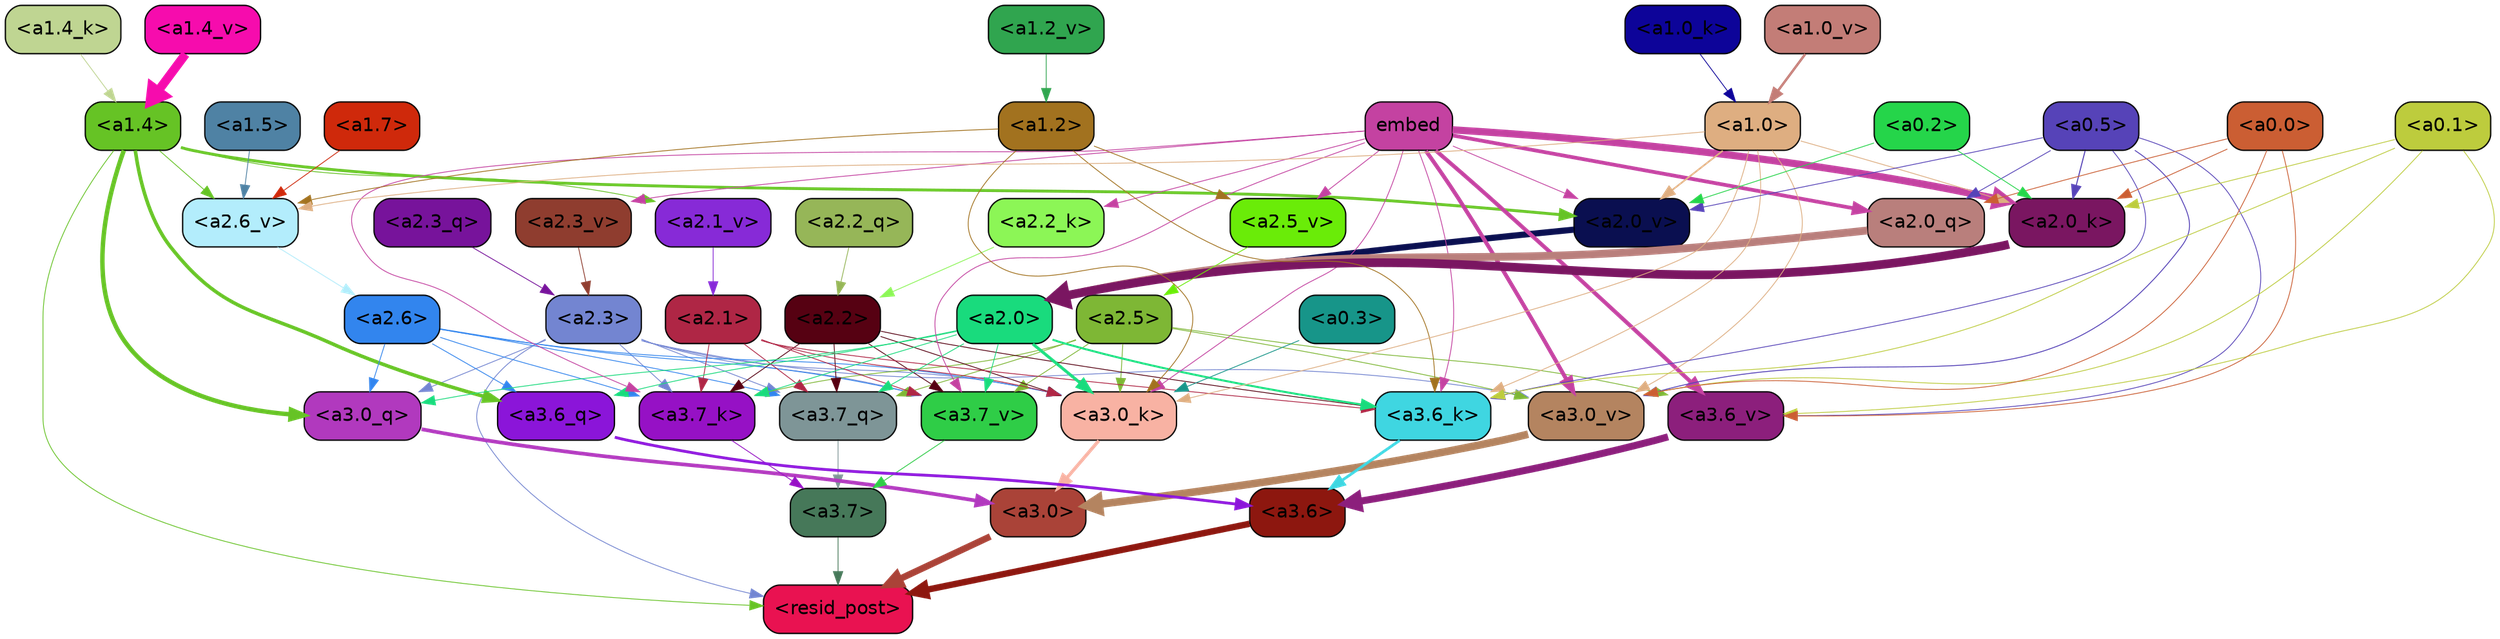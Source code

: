strict digraph "" {
	graph [bgcolor=transparent,
		layout=dot,
		overlap=false,
		splines=true
	];
	"<a3.7>"	[color=black,
		fillcolor="#467859",
		fontname=Helvetica,
		shape=box,
		style="filled, rounded"];
	"<resid_post>"	[color=black,
		fillcolor="#e91251",
		fontname=Helvetica,
		shape=box,
		style="filled, rounded"];
	"<a3.7>" -> "<resid_post>"	[color="#467859",
		penwidth=0.6];
	"<a3.6>"	[color=black,
		fillcolor="#8d170f",
		fontname=Helvetica,
		shape=box,
		style="filled, rounded"];
	"<a3.6>" -> "<resid_post>"	[color="#8d170f",
		penwidth=4.751612067222595];
	"<a3.0>"	[color=black,
		fillcolor="#aa4338",
		fontname=Helvetica,
		shape=box,
		style="filled, rounded"];
	"<a3.0>" -> "<resid_post>"	[color="#aa4338",
		penwidth=4.884142994880676];
	"<a2.3>"	[color=black,
		fillcolor="#7385d1",
		fontname=Helvetica,
		shape=box,
		style="filled, rounded"];
	"<a2.3>" -> "<resid_post>"	[color="#7385d1",
		penwidth=0.6];
	"<a3.7_q>"	[color=black,
		fillcolor="#7e9597",
		fontname=Helvetica,
		shape=box,
		style="filled, rounded"];
	"<a2.3>" -> "<a3.7_q>"	[color="#7385d1",
		penwidth=0.6];
	"<a3.0_q>"	[color=black,
		fillcolor="#b139be",
		fontname=Helvetica,
		shape=box,
		style="filled, rounded"];
	"<a2.3>" -> "<a3.0_q>"	[color="#7385d1",
		penwidth=0.6];
	"<a3.7_k>"	[color=black,
		fillcolor="#9611c5",
		fontname=Helvetica,
		shape=box,
		style="filled, rounded"];
	"<a2.3>" -> "<a3.7_k>"	[color="#7385d1",
		penwidth=0.6];
	"<a3.0_k>"	[color=black,
		fillcolor="#f8b2a3",
		fontname=Helvetica,
		shape=box,
		style="filled, rounded"];
	"<a2.3>" -> "<a3.0_k>"	[color="#7385d1",
		penwidth=0.6];
	"<a3.7_v>"	[color=black,
		fillcolor="#2fcd47",
		fontname=Helvetica,
		shape=box,
		style="filled, rounded"];
	"<a2.3>" -> "<a3.7_v>"	[color="#7385d1",
		penwidth=0.6];
	"<a3.0_v>"	[color=black,
		fillcolor="#b48460",
		fontname=Helvetica,
		shape=box,
		style="filled, rounded"];
	"<a2.3>" -> "<a3.0_v>"	[color="#7385d1",
		penwidth=0.6];
	"<a1.4>"	[color=black,
		fillcolor="#66c325",
		fontname=Helvetica,
		shape=box,
		style="filled, rounded"];
	"<a1.4>" -> "<resid_post>"	[color="#66c325",
		penwidth=0.6];
	"<a3.6_q>"	[color=black,
		fillcolor="#8b15d9",
		fontname=Helvetica,
		shape=box,
		style="filled, rounded"];
	"<a1.4>" -> "<a3.6_q>"	[color="#66c325",
		penwidth=2.6469622254371643];
	"<a1.4>" -> "<a3.0_q>"	[color="#66c325",
		penwidth=3.3040847778320312];
	"<a2.6_v>"	[color=black,
		fillcolor="#b3edfc",
		fontname=Helvetica,
		shape=box,
		style="filled, rounded"];
	"<a1.4>" -> "<a2.6_v>"	[color="#66c325",
		penwidth=0.6];
	"<a2.1_v>"	[color=black,
		fillcolor="#872ad7",
		fontname=Helvetica,
		shape=box,
		style="filled, rounded"];
	"<a1.4>" -> "<a2.1_v>"	[color="#66c325",
		penwidth=0.6];
	"<a2.0_v>"	[color=black,
		fillcolor="#0a0f50",
		fontname=Helvetica,
		shape=box,
		style="filled, rounded"];
	"<a1.4>" -> "<a2.0_v>"	[color="#66c325",
		penwidth=2.1286070346832275];
	"<a3.7_q>" -> "<a3.7>"	[color="#7e9597",
		penwidth=0.6];
	"<a3.6_q>" -> "<a3.6>"	[color="#8b15d9",
		penwidth=2.091020345687866];
	"<a3.0_q>" -> "<a3.0>"	[color="#b139be",
		penwidth=2.7421876192092896];
	"<a3.7_k>" -> "<a3.7>"	[color="#9611c5",
		penwidth=0.6];
	"<a3.6_k>"	[color=black,
		fillcolor="#3fd6e1",
		fontname=Helvetica,
		shape=box,
		style="filled, rounded"];
	"<a3.6_k>" -> "<a3.6>"	[color="#3fd6e1",
		penwidth=2.048597991466522];
	"<a3.0_k>" -> "<a3.0>"	[color="#f8b2a3",
		penwidth=2.476402521133423];
	"<a3.7_v>" -> "<a3.7>"	[color="#2fcd47",
		penwidth=0.6];
	"<a3.6_v>"	[color=black,
		fillcolor="#8c1f7c",
		fontname=Helvetica,
		shape=box,
		style="filled, rounded"];
	"<a3.6_v>" -> "<a3.6>"	[color="#8c1f7c",
		penwidth=5.2550448179244995];
	"<a3.0_v>" -> "<a3.0>"	[color="#b48460",
		penwidth=5.652270674705505];
	"<a2.6>"	[color=black,
		fillcolor="#3285ee",
		fontname=Helvetica,
		shape=box,
		style="filled, rounded"];
	"<a2.6>" -> "<a3.7_q>"	[color="#3285ee",
		penwidth=0.6];
	"<a2.6>" -> "<a3.6_q>"	[color="#3285ee",
		penwidth=0.6];
	"<a2.6>" -> "<a3.0_q>"	[color="#3285ee",
		penwidth=0.6];
	"<a2.6>" -> "<a3.7_k>"	[color="#3285ee",
		penwidth=0.6];
	"<a2.6>" -> "<a3.0_k>"	[color="#3285ee",
		penwidth=0.6];
	"<a2.6>" -> "<a3.7_v>"	[color="#3285ee",
		penwidth=0.6];
	"<a2.5>"	[color=black,
		fillcolor="#7eb735",
		fontname=Helvetica,
		shape=box,
		style="filled, rounded"];
	"<a2.5>" -> "<a3.7_q>"	[color="#7eb735",
		penwidth=0.6];
	"<a2.5>" -> "<a3.7_k>"	[color="#7eb735",
		penwidth=0.6];
	"<a2.5>" -> "<a3.0_k>"	[color="#7eb735",
		penwidth=0.6];
	"<a2.5>" -> "<a3.7_v>"	[color="#7eb735",
		penwidth=0.6];
	"<a2.5>" -> "<a3.6_v>"	[color="#7eb735",
		penwidth=0.6];
	"<a2.5>" -> "<a3.0_v>"	[color="#7eb735",
		penwidth=0.6];
	"<a2.2>"	[color=black,
		fillcolor="#560112",
		fontname=Helvetica,
		shape=box,
		style="filled, rounded"];
	"<a2.2>" -> "<a3.7_q>"	[color="#560112",
		penwidth=0.6];
	"<a2.2>" -> "<a3.7_k>"	[color="#560112",
		penwidth=0.6];
	"<a2.2>" -> "<a3.6_k>"	[color="#560112",
		penwidth=0.6];
	"<a2.2>" -> "<a3.0_k>"	[color="#560112",
		penwidth=0.6];
	"<a2.2>" -> "<a3.7_v>"	[color="#560112",
		penwidth=0.6];
	"<a2.1>"	[color=black,
		fillcolor="#af2645",
		fontname=Helvetica,
		shape=box,
		style="filled, rounded"];
	"<a2.1>" -> "<a3.7_q>"	[color="#af2645",
		penwidth=0.6];
	"<a2.1>" -> "<a3.7_k>"	[color="#af2645",
		penwidth=0.6];
	"<a2.1>" -> "<a3.6_k>"	[color="#af2645",
		penwidth=0.6];
	"<a2.1>" -> "<a3.0_k>"	[color="#af2645",
		penwidth=0.6];
	"<a2.1>" -> "<a3.7_v>"	[color="#af2645",
		penwidth=0.6];
	"<a2.0>"	[color=black,
		fillcolor="#19db7d",
		fontname=Helvetica,
		shape=box,
		style="filled, rounded"];
	"<a2.0>" -> "<a3.7_q>"	[color="#19db7d",
		penwidth=0.6];
	"<a2.0>" -> "<a3.6_q>"	[color="#19db7d",
		penwidth=0.6];
	"<a2.0>" -> "<a3.0_q>"	[color="#19db7d",
		penwidth=0.6];
	"<a2.0>" -> "<a3.7_k>"	[color="#19db7d",
		penwidth=0.6];
	"<a2.0>" -> "<a3.6_k>"	[color="#19db7d",
		penwidth=1.4757367372512817];
	"<a2.0>" -> "<a3.0_k>"	[color="#19db7d",
		penwidth=2.2137351036071777];
	"<a2.0>" -> "<a3.7_v>"	[color="#19db7d",
		penwidth=0.6];
	embed	[color=black,
		fillcolor="#c442a1",
		fontname=Helvetica,
		shape=box,
		style="filled, rounded"];
	embed -> "<a3.7_k>"	[color="#c442a1",
		penwidth=0.6];
	embed -> "<a3.6_k>"	[color="#c442a1",
		penwidth=0.6];
	embed -> "<a3.0_k>"	[color="#c442a1",
		penwidth=0.6];
	embed -> "<a3.7_v>"	[color="#c442a1",
		penwidth=0.6];
	embed -> "<a3.6_v>"	[color="#c442a1",
		penwidth=2.9582033157348633];
	embed -> "<a3.0_v>"	[color="#c442a1",
		penwidth=2.972973108291626];
	"<a2.0_q>"	[color=black,
		fillcolor="#b97f7c",
		fontname=Helvetica,
		shape=box,
		style="filled, rounded"];
	embed -> "<a2.0_q>"	[color="#c442a1",
		penwidth=2.7699792869389057];
	"<a2.2_k>"	[color=black,
		fillcolor="#8cf656",
		fontname=Helvetica,
		shape=box,
		style="filled, rounded"];
	embed -> "<a2.2_k>"	[color="#c442a1",
		penwidth=0.6];
	"<a2.0_k>"	[color=black,
		fillcolor="#7a1661",
		fontname=Helvetica,
		shape=box,
		style="filled, rounded"];
	embed -> "<a2.0_k>"	[color="#c442a1",
		penwidth=5.362775564193726];
	"<a2.5_v>"	[color=black,
		fillcolor="#6aec08",
		fontname=Helvetica,
		shape=box,
		style="filled, rounded"];
	embed -> "<a2.5_v>"	[color="#c442a1",
		penwidth=0.6];
	"<a2.3_v>"	[color=black,
		fillcolor="#8f3d2f",
		fontname=Helvetica,
		shape=box,
		style="filled, rounded"];
	embed -> "<a2.3_v>"	[color="#c442a1",
		penwidth=0.6];
	embed -> "<a2.0_v>"	[color="#c442a1",
		penwidth=0.6];
	"<a1.2>"	[color=black,
		fillcolor="#a2721f",
		fontname=Helvetica,
		shape=box,
		style="filled, rounded"];
	"<a1.2>" -> "<a3.6_k>"	[color="#a2721f",
		penwidth=0.6];
	"<a1.2>" -> "<a3.0_k>"	[color="#a2721f",
		penwidth=0.6];
	"<a1.2>" -> "<a2.6_v>"	[color="#a2721f",
		penwidth=0.6];
	"<a1.2>" -> "<a2.5_v>"	[color="#a2721f",
		penwidth=0.6];
	"<a1.0>"	[color=black,
		fillcolor="#deae81",
		fontname=Helvetica,
		shape=box,
		style="filled, rounded"];
	"<a1.0>" -> "<a3.6_k>"	[color="#deae81",
		penwidth=0.6];
	"<a1.0>" -> "<a3.0_k>"	[color="#deae81",
		penwidth=0.6];
	"<a1.0>" -> "<a3.0_v>"	[color="#deae81",
		penwidth=0.6];
	"<a1.0>" -> "<a2.0_k>"	[color="#deae81",
		penwidth=0.6];
	"<a1.0>" -> "<a2.6_v>"	[color="#deae81",
		penwidth=0.6];
	"<a1.0>" -> "<a2.0_v>"	[color="#deae81",
		penwidth=1.2240618467330933];
	"<a0.5>"	[color=black,
		fillcolor="#5643b8",
		fontname=Helvetica,
		shape=box,
		style="filled, rounded"];
	"<a0.5>" -> "<a3.6_k>"	[color="#5643b8",
		penwidth=0.6];
	"<a0.5>" -> "<a3.6_v>"	[color="#5643b8",
		penwidth=0.6];
	"<a0.5>" -> "<a3.0_v>"	[color="#5643b8",
		penwidth=0.6790935099124908];
	"<a0.5>" -> "<a2.0_q>"	[color="#5643b8",
		penwidth=0.6];
	"<a0.5>" -> "<a2.0_k>"	[color="#5643b8",
		penwidth=0.7897988557815552];
	"<a0.5>" -> "<a2.0_v>"	[color="#5643b8",
		penwidth=0.6];
	"<a0.1>"	[color=black,
		fillcolor="#bdcc3d",
		fontname=Helvetica,
		shape=box,
		style="filled, rounded"];
	"<a0.1>" -> "<a3.6_k>"	[color="#bdcc3d",
		penwidth=0.6];
	"<a0.1>" -> "<a3.6_v>"	[color="#bdcc3d",
		penwidth=0.6];
	"<a0.1>" -> "<a3.0_v>"	[color="#bdcc3d",
		penwidth=0.6];
	"<a0.1>" -> "<a2.0_k>"	[color="#bdcc3d",
		penwidth=0.6];
	"<a0.3>"	[color=black,
		fillcolor="#179589",
		fontname=Helvetica,
		shape=box,
		style="filled, rounded"];
	"<a0.3>" -> "<a3.0_k>"	[color="#179589",
		penwidth=0.6];
	"<a0.0>"	[color=black,
		fillcolor="#cb5e33",
		fontname=Helvetica,
		shape=box,
		style="filled, rounded"];
	"<a0.0>" -> "<a3.6_v>"	[color="#cb5e33",
		penwidth=0.6];
	"<a0.0>" -> "<a3.0_v>"	[color="#cb5e33",
		penwidth=0.6];
	"<a0.0>" -> "<a2.0_q>"	[color="#cb5e33",
		penwidth=0.6];
	"<a0.0>" -> "<a2.0_k>"	[color="#cb5e33",
		penwidth=0.6];
	"<a2.3_q>"	[color=black,
		fillcolor="#77139b",
		fontname=Helvetica,
		shape=box,
		style="filled, rounded"];
	"<a2.3_q>" -> "<a2.3>"	[color="#77139b",
		penwidth=0.6];
	"<a2.2_q>"	[color=black,
		fillcolor="#96b658",
		fontname=Helvetica,
		shape=box,
		style="filled, rounded"];
	"<a2.2_q>" -> "<a2.2>"	[color="#96b658",
		penwidth=0.6];
	"<a2.0_q>" -> "<a2.0>"	[color="#b97f7c",
		penwidth=5.819834470748901];
	"<a2.2_k>" -> "<a2.2>"	[color="#8cf656",
		penwidth=0.6];
	"<a2.0_k>" -> "<a2.0>"	[color="#7a1661",
		penwidth=6.470837593078613];
	"<a2.6_v>" -> "<a2.6>"	[color="#b3edfc",
		penwidth=0.6];
	"<a2.5_v>" -> "<a2.5>"	[color="#6aec08",
		penwidth=0.6];
	"<a2.3_v>" -> "<a2.3>"	[color="#8f3d2f",
		penwidth=0.6];
	"<a2.1_v>" -> "<a2.1>"	[color="#872ad7",
		penwidth=0.6];
	"<a2.0_v>" -> "<a2.0>"	[color="#0a0f50",
		penwidth=4.5950857400894165];
	"<a0.2>"	[color=black,
		fillcolor="#25d54a",
		fontname=Helvetica,
		shape=box,
		style="filled, rounded"];
	"<a0.2>" -> "<a2.0_k>"	[color="#25d54a",
		penwidth=0.6];
	"<a0.2>" -> "<a2.0_v>"	[color="#25d54a",
		penwidth=0.6];
	"<a1.7>"	[color=black,
		fillcolor="#cf290b",
		fontname=Helvetica,
		shape=box,
		style="filled, rounded"];
	"<a1.7>" -> "<a2.6_v>"	[color="#cf290b",
		penwidth=0.6];
	"<a1.5>"	[color=black,
		fillcolor="#4f82a4",
		fontname=Helvetica,
		shape=box,
		style="filled, rounded"];
	"<a1.5>" -> "<a2.6_v>"	[color="#4f82a4",
		penwidth=0.6];
	"<a1.4_k>"	[color=black,
		fillcolor="#bfd592",
		fontname=Helvetica,
		shape=box,
		style="filled, rounded"];
	"<a1.4_k>" -> "<a1.4>"	[color="#bfd592",
		penwidth=0.6];
	"<a1.0_k>"	[color=black,
		fillcolor="#0d0499",
		fontname=Helvetica,
		shape=box,
		style="filled, rounded"];
	"<a1.0_k>" -> "<a1.0>"	[color="#0d0499",
		penwidth=0.6];
	"<a1.4_v>"	[color=black,
		fillcolor="#f60cad",
		fontname=Helvetica,
		shape=box,
		style="filled, rounded"];
	"<a1.4_v>" -> "<a1.4>"	[color="#f60cad",
		penwidth=6.635385513305664];
	"<a1.2_v>"	[color=black,
		fillcolor="#30a54f",
		fontname=Helvetica,
		shape=box,
		style="filled, rounded"];
	"<a1.2_v>" -> "<a1.2>"	[color="#30a54f",
		penwidth=0.6];
	"<a1.0_v>"	[color=black,
		fillcolor="#c37d77",
		fontname=Helvetica,
		shape=box,
		style="filled, rounded"];
	"<a1.0_v>" -> "<a1.0>"	[color="#c37d77",
		penwidth=1.807669460773468];
}
